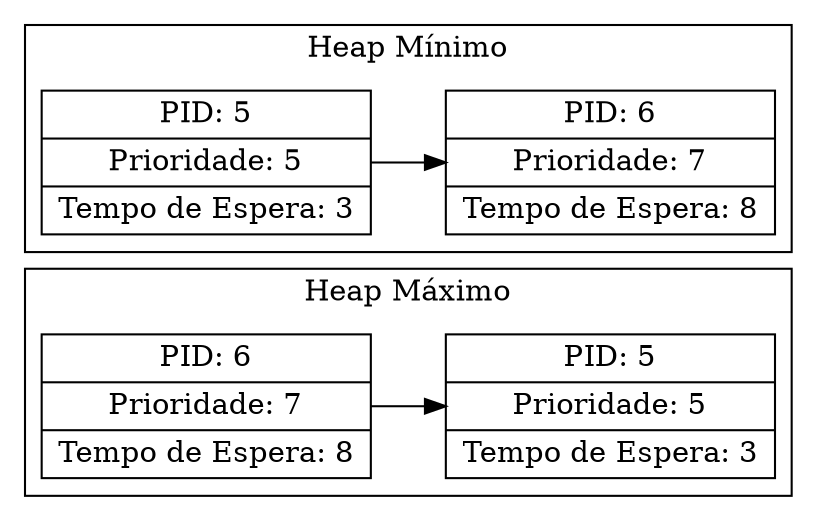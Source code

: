 digraph G {
node [shape=record];
rankdir=LR;
subgraph cluster_maximo {
label = "Heap Máximo";
node_maximo0 [label="PID: 6 | Prioridade: 7 | Tempo de Espera: 8"];
node_maximo1 [label="PID: 5 | Prioridade: 5 | Tempo de Espera: 3"];
node_maximo0 -> node_maximo1;
}
subgraph cluster_minimo {
label = "Heap Mínimo";
node_minimo0 [label="PID: 5 | Prioridade: 5 | Tempo de Espera: 3"];
node_minimo1 [label="PID: 6 | Prioridade: 7 | Tempo de Espera: 8"];
node_minimo0 -> node_minimo1;
}
}

